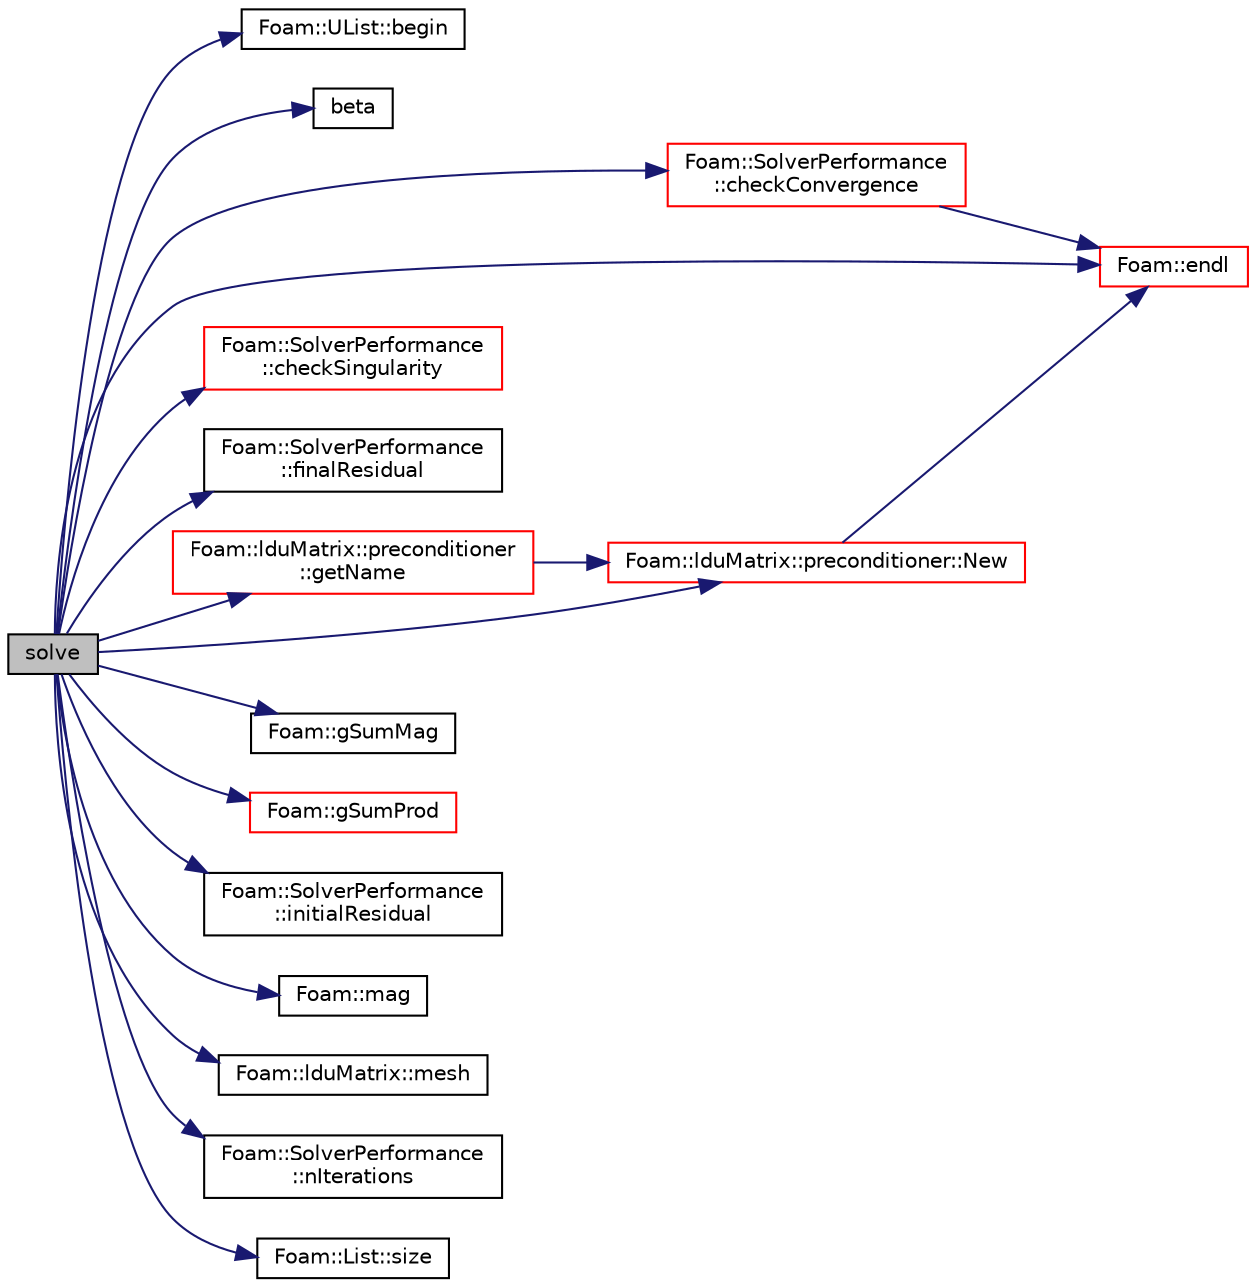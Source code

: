 digraph "solve"
{
  bgcolor="transparent";
  edge [fontname="Helvetica",fontsize="10",labelfontname="Helvetica",labelfontsize="10"];
  node [fontname="Helvetica",fontsize="10",shape=record];
  rankdir="LR";
  Node1 [label="solve",height=0.2,width=0.4,color="black", fillcolor="grey75", style="filled", fontcolor="black"];
  Node1 -> Node2 [color="midnightblue",fontsize="10",style="solid",fontname="Helvetica"];
  Node2 [label="Foam::UList::begin",height=0.2,width=0.4,color="black",URL="$a02735.html#a8a0643ef7f391465066f7f07d45ce934",tooltip="Return an iterator to begin traversing the UList. "];
  Node1 -> Node3 [color="midnightblue",fontsize="10",style="solid",fontname="Helvetica"];
  Node3 [label="beta",height=0.2,width=0.4,color="black",URL="$a04515.html#a7f7bcc92fa37329ef6b25b3a843cb8ba"];
  Node1 -> Node4 [color="midnightblue",fontsize="10",style="solid",fontname="Helvetica"];
  Node4 [label="Foam::SolverPerformance\l::checkConvergence",height=0.2,width=0.4,color="red",URL="$a02383.html#ab5771e4f4a15c47b3c719a33255be433",tooltip="Check, store and return convergence. "];
  Node4 -> Node5 [color="midnightblue",fontsize="10",style="solid",fontname="Helvetica"];
  Node5 [label="Foam::endl",height=0.2,width=0.4,color="red",URL="$a10733.html#a2db8fe02a0d3909e9351bb4275b23ce4",tooltip="Add newline and flush stream. "];
  Node1 -> Node6 [color="midnightblue",fontsize="10",style="solid",fontname="Helvetica"];
  Node6 [label="Foam::SolverPerformance\l::checkSingularity",height=0.2,width=0.4,color="red",URL="$a02383.html#aa749321b47d58d648449b01539ebaeaf",tooltip="Singularity test. "];
  Node1 -> Node5 [color="midnightblue",fontsize="10",style="solid",fontname="Helvetica"];
  Node1 -> Node7 [color="midnightblue",fontsize="10",style="solid",fontname="Helvetica"];
  Node7 [label="Foam::SolverPerformance\l::finalResidual",height=0.2,width=0.4,color="black",URL="$a02383.html#a43c82634f37392c0b922a3e3bf63e989",tooltip="Return final residual. "];
  Node1 -> Node8 [color="midnightblue",fontsize="10",style="solid",fontname="Helvetica"];
  Node8 [label="Foam::lduMatrix::preconditioner\l::getName",height=0.2,width=0.4,color="red",URL="$a01953.html#ac59fad692d6ce7568c8086fe89073005",tooltip="Find the preconditioner name (directly or from a sub-dictionary) "];
  Node8 -> Node9 [color="midnightblue",fontsize="10",style="solid",fontname="Helvetica"];
  Node9 [label="Foam::lduMatrix::preconditioner::New",height=0.2,width=0.4,color="red",URL="$a01953.html#a10c523f8a576f467c2ebf477d43107b7",tooltip="Return a new preconditioner. "];
  Node9 -> Node5 [color="midnightblue",fontsize="10",style="solid",fontname="Helvetica"];
  Node1 -> Node10 [color="midnightblue",fontsize="10",style="solid",fontname="Helvetica"];
  Node10 [label="Foam::gSumMag",height=0.2,width=0.4,color="black",URL="$a10733.html#a26d80c1ea4d10f541c7c35259d0671df"];
  Node1 -> Node11 [color="midnightblue",fontsize="10",style="solid",fontname="Helvetica"];
  Node11 [label="Foam::gSumProd",height=0.2,width=0.4,color="red",URL="$a10733.html#a415d3d5e182ef5f78f3e8f5459487069"];
  Node1 -> Node12 [color="midnightblue",fontsize="10",style="solid",fontname="Helvetica"];
  Node12 [label="Foam::SolverPerformance\l::initialResidual",height=0.2,width=0.4,color="black",URL="$a02383.html#ada79384f422e9fe14a88b47dc2648de7",tooltip="Return initial residual. "];
  Node1 -> Node13 [color="midnightblue",fontsize="10",style="solid",fontname="Helvetica"];
  Node13 [label="Foam::mag",height=0.2,width=0.4,color="black",URL="$a10733.html#a929da2a3fdcf3dacbbe0487d3a330dae"];
  Node1 -> Node14 [color="midnightblue",fontsize="10",style="solid",fontname="Helvetica"];
  Node14 [label="Foam::lduMatrix::mesh",height=0.2,width=0.4,color="black",URL="$a01283.html#a4fb3cdb74541a526e6b83ac854e66cb5",tooltip="Return the LDU mesh from which the addressing is obtained. "];
  Node1 -> Node9 [color="midnightblue",fontsize="10",style="solid",fontname="Helvetica"];
  Node1 -> Node15 [color="midnightblue",fontsize="10",style="solid",fontname="Helvetica"];
  Node15 [label="Foam::SolverPerformance\l::nIterations",height=0.2,width=0.4,color="black",URL="$a02383.html#a8ccd4b0bbdd3b63283487d6be371bbf8",tooltip="Return number of iterations. "];
  Node1 -> Node16 [color="midnightblue",fontsize="10",style="solid",fontname="Helvetica"];
  Node16 [label="Foam::List::size",height=0.2,width=0.4,color="black",URL="$a01364.html#a8a5f6fa29bd4b500caf186f60245b384",tooltip="Override size to be inconsistent with allocated storage. "];
}
